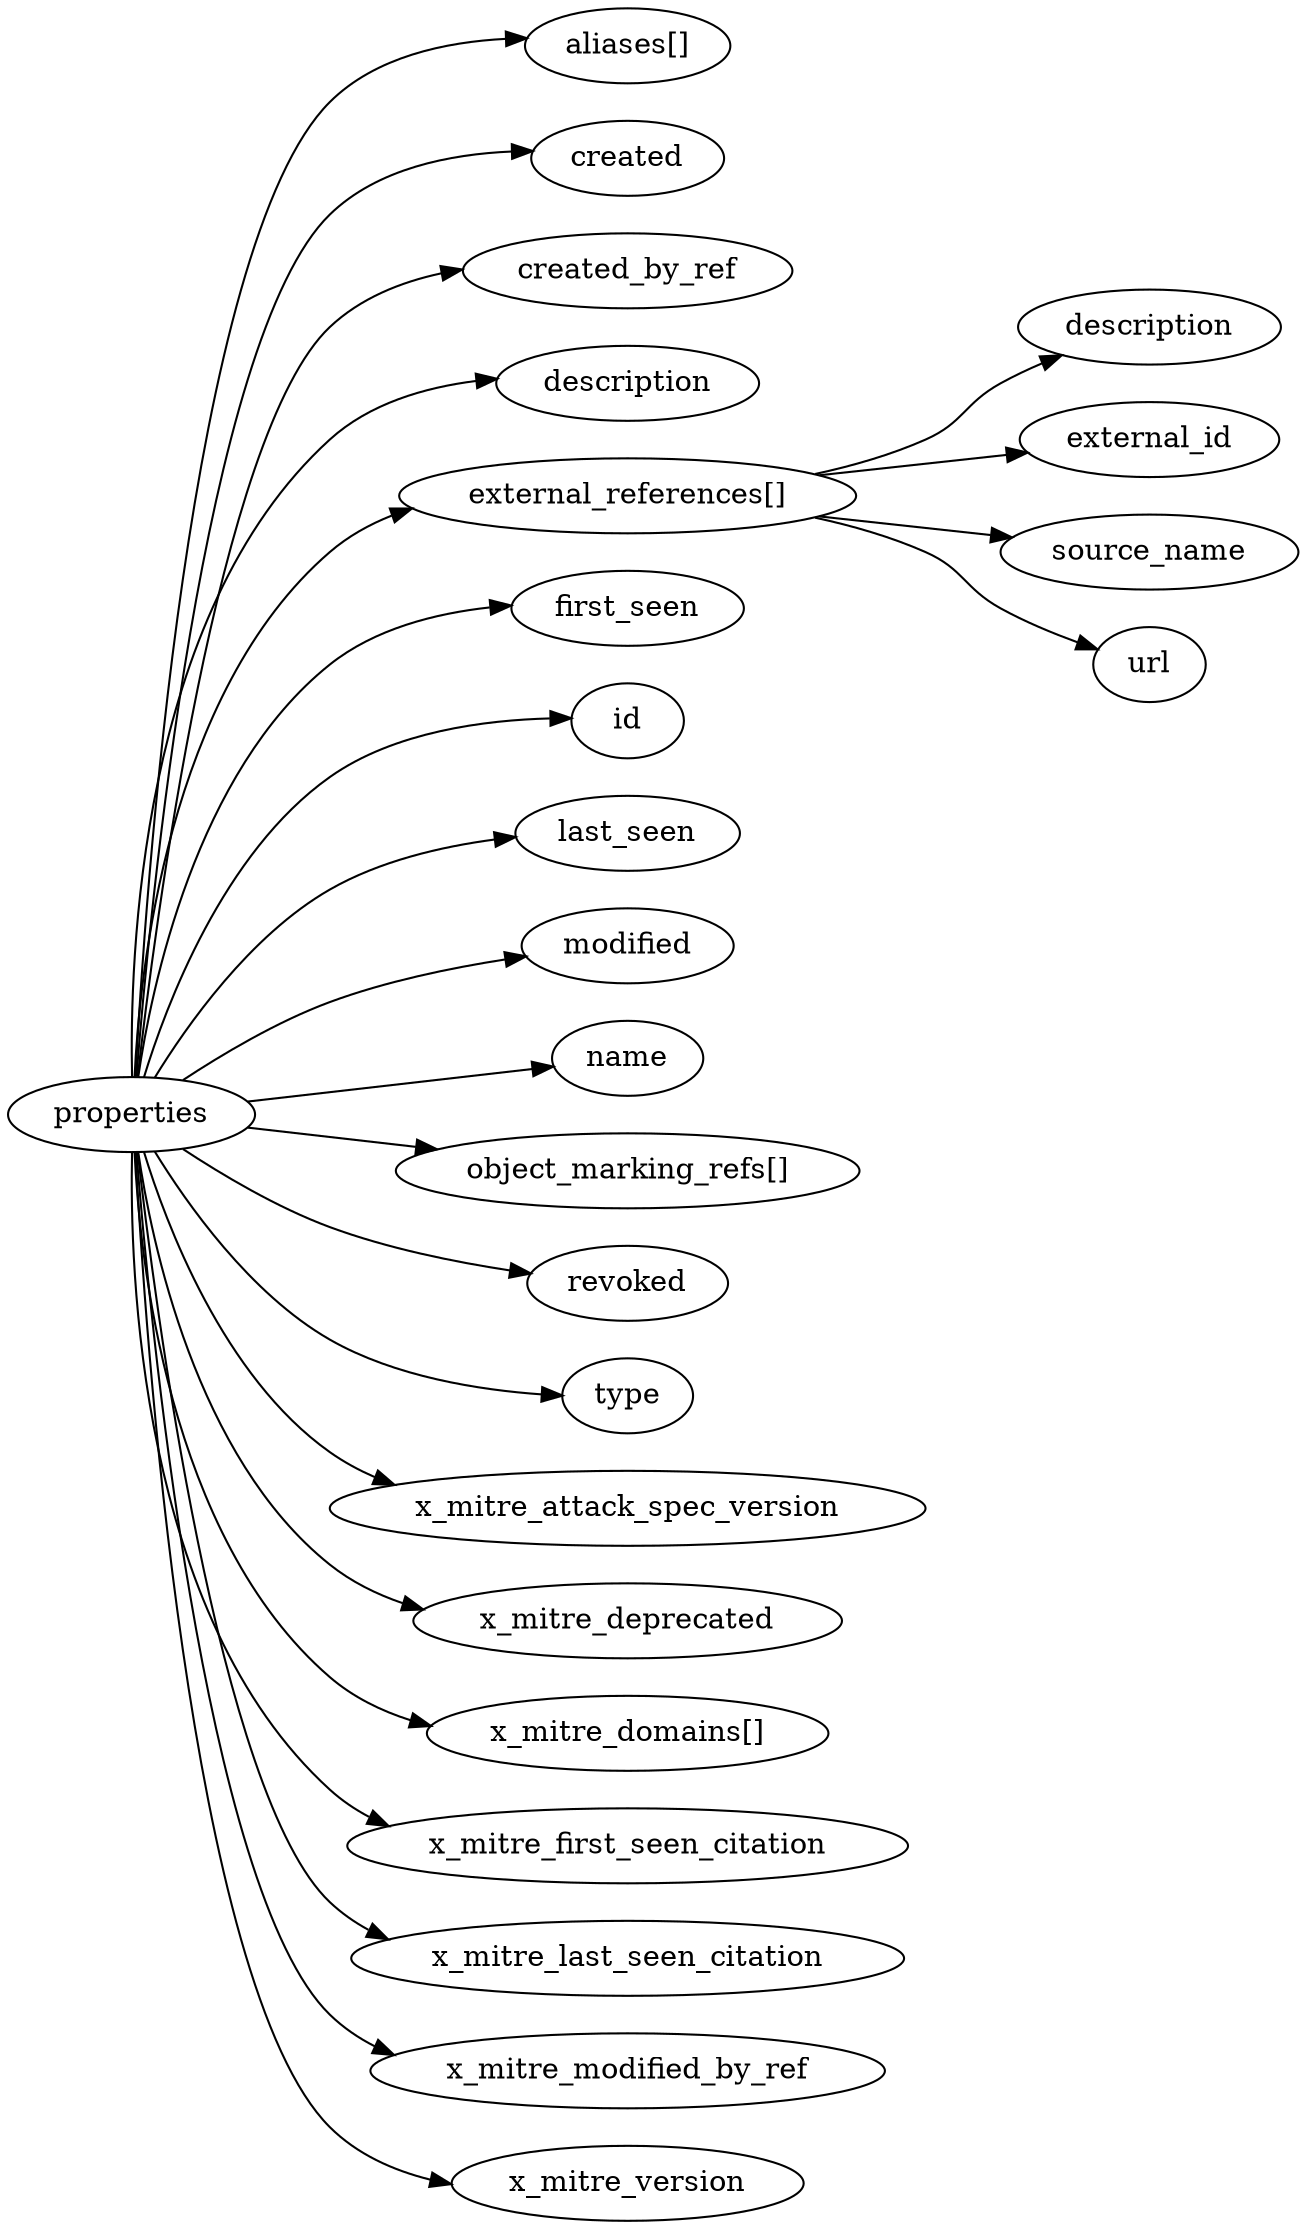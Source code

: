 digraph {
    graph [rankdir=LR]
    "aliases" [label="aliases[]"]
    "created" [label="created"]
    "created_by_ref" [label="created_by_ref"]
    "description" [label="description"]
    "external_references" [label="external_references[]"]
    "external_references.description" [label="description"]
    "external_references.external_id" [label="external_id"]
    "external_references.source_name" [label="source_name"]
    "external_references.url" [label="url"]
    "first_seen" [label="first_seen"]
    "id" [label="id"]
    "last_seen" [label="last_seen"]
    "modified" [label="modified"]
    "name" [label="name"]
    "object_marking_refs" [label="object_marking_refs[]"]
    "revoked" [label="revoked"]
    "type" [label="type"]
    "x_mitre_attack_spec_version" [label="x_mitre_attack_spec_version"]
    "x_mitre_deprecated" [label="x_mitre_deprecated"]
    "x_mitre_domains" [label="x_mitre_domains[]"]
    "x_mitre_first_seen_citation" [label="x_mitre_first_seen_citation"]
    "x_mitre_last_seen_citation" [label="x_mitre_last_seen_citation"]
    "x_mitre_modified_by_ref" [label="x_mitre_modified_by_ref"]
    "x_mitre_version" [label="x_mitre_version"]
    "properties" -> "modified"
    "properties" -> "name"
    "properties" -> "description"
    "properties" -> "aliases"
    "properties" -> "first_seen"
    "properties" -> "last_seen"
    "properties" -> "x_mitre_first_seen_citation"
    "properties" -> "x_mitre_last_seen_citation"
    "properties" -> "x_mitre_deprecated"
    "properties" -> "x_mitre_version"
    "properties" -> "type"
    "properties" -> "id"
    "properties" -> "created"
    "properties" -> "created_by_ref"
    "properties" -> "revoked"
    "properties" -> "external_references"
    "properties" -> "object_marking_refs"
    "properties" -> "x_mitre_attack_spec_version"
    "properties" -> "x_mitre_modified_by_ref"
    "properties" -> "x_mitre_domains"
    "external_references" -> "external_references.source_name"
    "external_references" -> "external_references.url"
    "external_references" -> "external_references.external_id"
    "external_references" -> "external_references.description"
}
